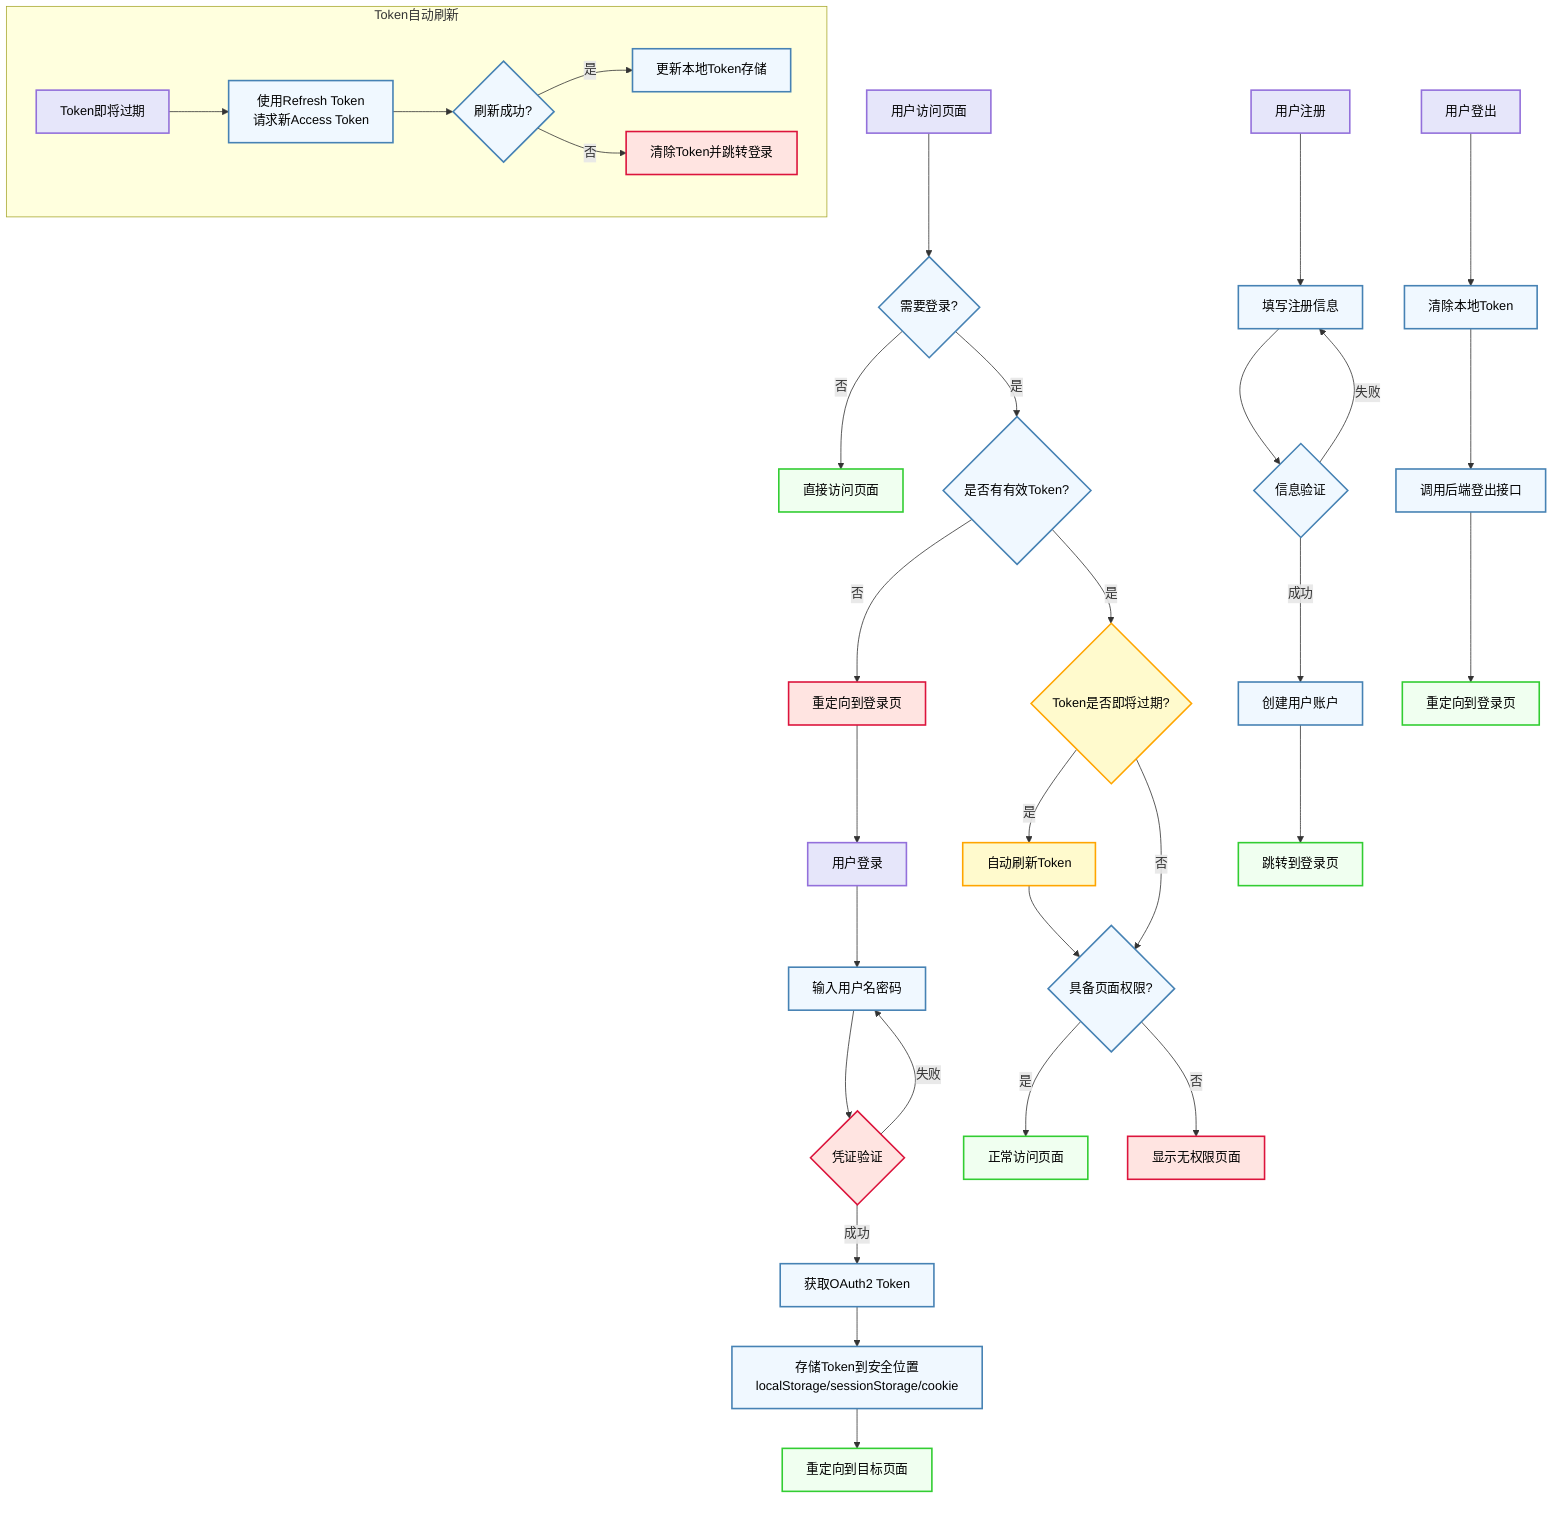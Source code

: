 flowchart TD
    A[用户访问页面] --> B{需要登录?}

    B -->|否| C[直接访问页面]
    B -->|是| D{是否有有效Token?}

    D -->|否| E[重定向到登录页]
    D -->|是| F{Token是否即将过期?}

    F -->|是| G[自动刷新Token]
    F -->|否| H{具备页面权限?}

    G --> H
    H -->|是| I[正常访问页面]
    H -->|否| J[显示无权限页面]

%% 注册流程
    K[用户注册] --> L[填写注册信息]
    L --> M{信息验证}
    M -->|失败| L
    M -->|成功| N[创建用户账户]
    N --> O[跳转到登录页]

%% 登录流程
    E --> P[用户登录]
    P --> Q[输入用户名密码]
    Q --> R{凭证验证}
    R -->|失败| Q
    R -->|成功| S[获取OAuth2 Token]
    S --> T[存储Token到安全位置<br/>localStorage/sessionStorage/cookie]
    T --> U[重定向到目标页面]

%% 登出流程
    V[用户登出] --> W[清除本地Token]
    W --> X[调用后端登出接口]
    X --> Y[重定向到登录页]

%% Token刷新机制
    subgraph Token自动刷新
        Z[Token即将过期] --> AA[使用Refresh Token<br/>请求新Access Token]
        AA --> AB{刷新成功?}
        AB -->|是| AC[更新本地Token存储]
        AB -->|否| AD[清除Token并跳转登录]
    end

%% 样式定义 - 使用浅色背景
    classDef default fill:#f0f8ff,stroke:#4682b4,stroke-width:2px,color:#000
    classDef success fill:#f0fff0,stroke:#32cd32,stroke-width:2px,color:#000
    classDef warning fill:#fffacd,stroke:#ffa500,stroke-width:2px,color:#000
    classDef error fill:#ffe4e1,stroke:#dc143c,stroke-width:2px,color:#000
    classDef process fill:#e6e6fa,stroke:#9370db,stroke-width:2px,color:#000

    class C,I,O,U,Y success
    class E,J,R,AD error
    class F,G warning
    class A,K,P,V,Z process
